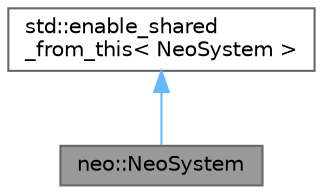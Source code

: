 digraph "neo::NeoSystem"
{
 // LATEX_PDF_SIZE
  bgcolor="transparent";
  edge [fontname=Helvetica,fontsize=10,labelfontname=Helvetica,labelfontsize=10];
  node [fontname=Helvetica,fontsize=10,shape=box,height=0.2,width=0.4];
  Node1 [id="Node000001",label="neo::NeoSystem",height=0.2,width=0.4,color="gray40", fillcolor="grey60", style="filled", fontcolor="black",tooltip="Represents the basic unit that contains all the components required for running of a NEO node."];
  Node2 -> Node1 [id="edge1_Node000001_Node000002",dir="back",color="steelblue1",style="solid",tooltip=" "];
  Node2 [id="Node000002",label="std::enable_shared\l_from_this\< NeoSystem \>",height=0.2,width=0.4,color="gray40", fillcolor="white", style="filled",tooltip=" "];
}
